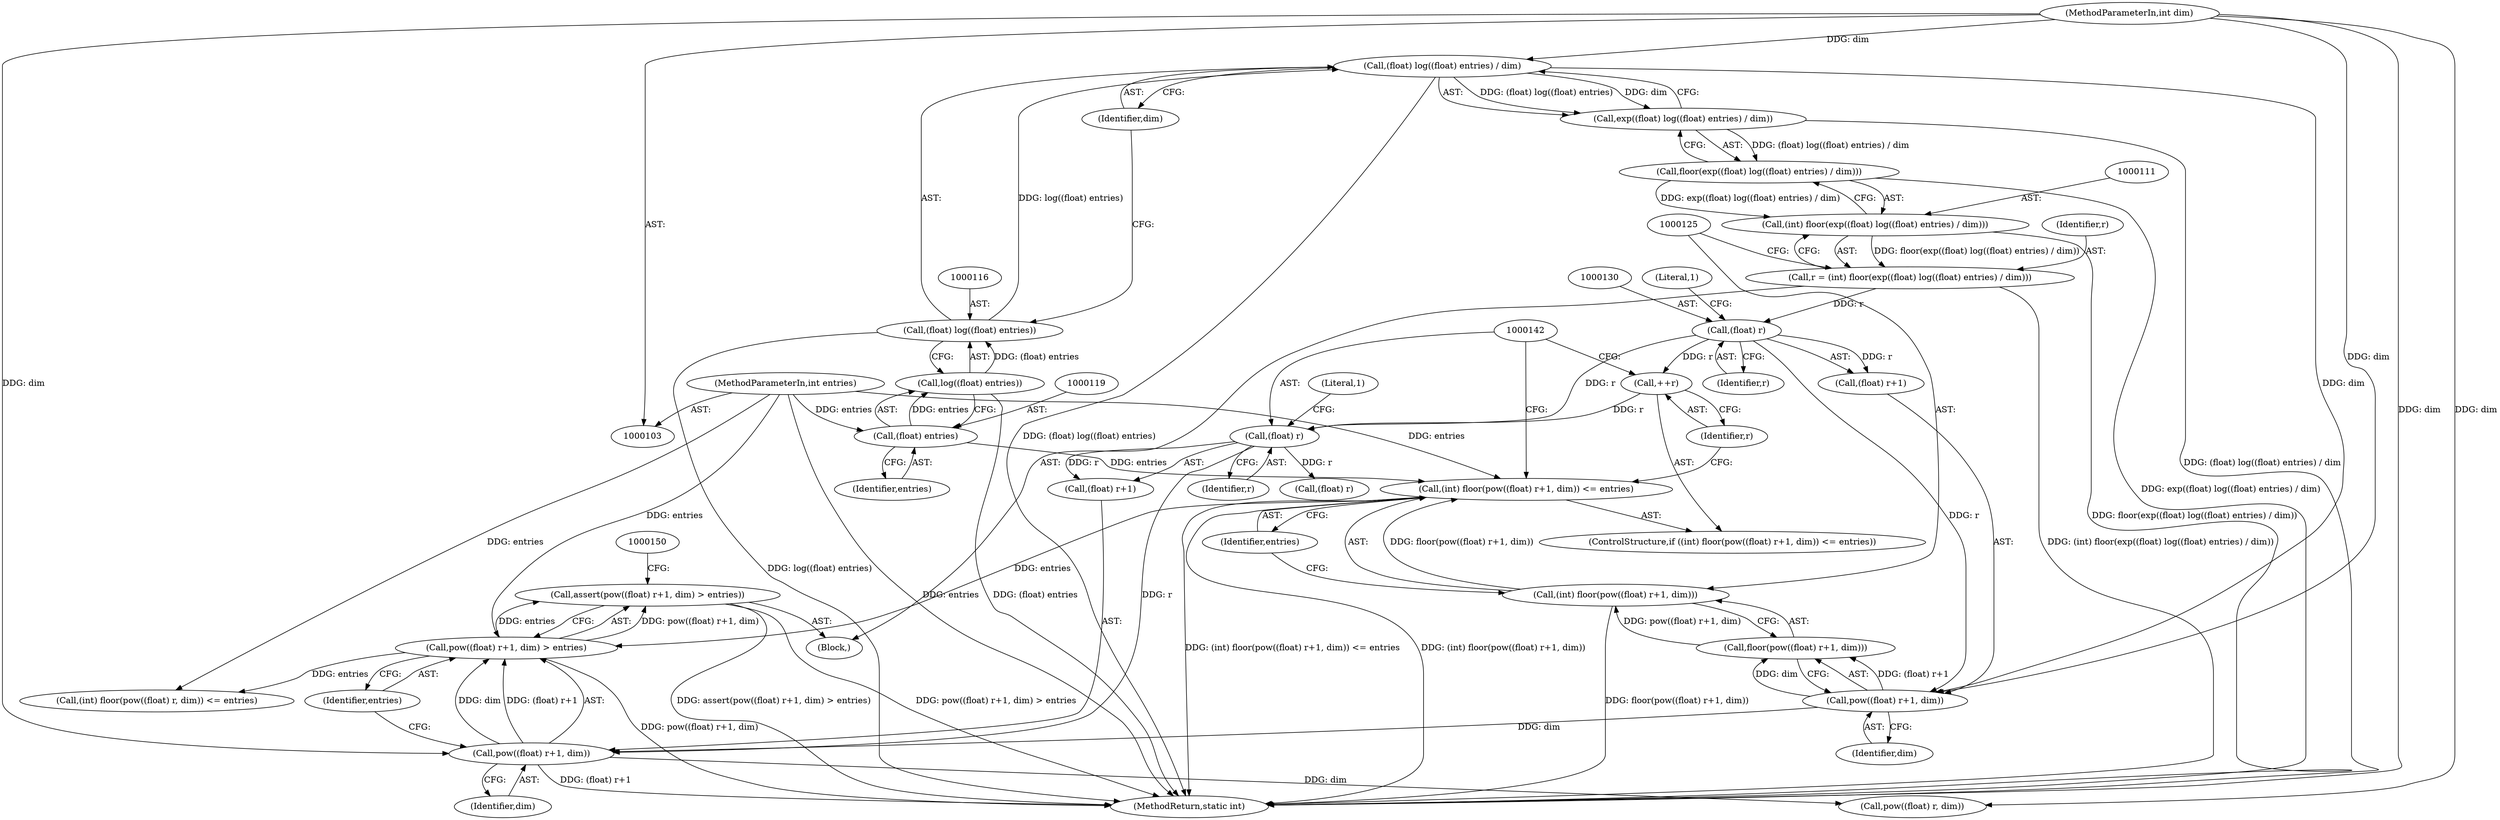 digraph "1_stb_98fdfc6df88b1e34a736d5e126e6c8139c8de1a6_1@API" {
"1000137" [label="(Call,assert(pow((float) r+1, dim) > entries))"];
"1000138" [label="(Call,pow((float) r+1, dim) > entries)"];
"1000139" [label="(Call,pow((float) r+1, dim))"];
"1000141" [label="(Call,(float) r)"];
"1000135" [label="(Call,++r)"];
"1000129" [label="(Call,(float) r)"];
"1000108" [label="(Call,r = (int) floor(exp((float) log((float) entries) / dim)))"];
"1000110" [label="(Call,(int) floor(exp((float) log((float) entries) / dim)))"];
"1000112" [label="(Call,floor(exp((float) log((float) entries) / dim)))"];
"1000113" [label="(Call,exp((float) log((float) entries) / dim))"];
"1000114" [label="(Call,(float) log((float) entries) / dim)"];
"1000115" [label="(Call,(float) log((float) entries))"];
"1000117" [label="(Call,log((float) entries))"];
"1000118" [label="(Call,(float) entries)"];
"1000104" [label="(MethodParameterIn,int entries)"];
"1000105" [label="(MethodParameterIn,int dim)"];
"1000127" [label="(Call,pow((float) r+1, dim))"];
"1000123" [label="(Call,(int) floor(pow((float) r+1, dim)) <= entries)"];
"1000124" [label="(Call,(int) floor(pow((float) r+1, dim)))"];
"1000126" [label="(Call,floor(pow((float) r+1, dim)))"];
"1000153" [label="(Call,(float) r)"];
"1000117" [label="(Call,log((float) entries))"];
"1000118" [label="(Call,(float) entries)"];
"1000143" [label="(Identifier,r)"];
"1000146" [label="(Identifier,entries)"];
"1000148" [label="(Call,(int) floor(pow((float) r, dim)) <= entries)"];
"1000140" [label="(Call,(float) r+1)"];
"1000129" [label="(Call,(float) r)"];
"1000152" [label="(Call,pow((float) r, dim))"];
"1000139" [label="(Call,pow((float) r+1, dim))"];
"1000124" [label="(Call,(int) floor(pow((float) r+1, dim)))"];
"1000114" [label="(Call,(float) log((float) entries) / dim)"];
"1000104" [label="(MethodParameterIn,int entries)"];
"1000145" [label="(Identifier,dim)"];
"1000131" [label="(Identifier,r)"];
"1000128" [label="(Call,(float) r+1)"];
"1000135" [label="(Call,++r)"];
"1000136" [label="(Identifier,r)"];
"1000123" [label="(Call,(int) floor(pow((float) r+1, dim)) <= entries)"];
"1000137" [label="(Call,assert(pow((float) r+1, dim) > entries))"];
"1000160" [label="(MethodReturn,static int)"];
"1000127" [label="(Call,pow((float) r+1, dim))"];
"1000112" [label="(Call,floor(exp((float) log((float) entries) / dim)))"];
"1000134" [label="(Identifier,entries)"];
"1000105" [label="(MethodParameterIn,int dim)"];
"1000106" [label="(Block,)"];
"1000121" [label="(Identifier,dim)"];
"1000132" [label="(Literal,1)"];
"1000120" [label="(Identifier,entries)"];
"1000141" [label="(Call,(float) r)"];
"1000133" [label="(Identifier,dim)"];
"1000122" [label="(ControlStructure,if ((int) floor(pow((float) r+1, dim)) <= entries))"];
"1000109" [label="(Identifier,r)"];
"1000138" [label="(Call,pow((float) r+1, dim) > entries)"];
"1000108" [label="(Call,r = (int) floor(exp((float) log((float) entries) / dim)))"];
"1000110" [label="(Call,(int) floor(exp((float) log((float) entries) / dim)))"];
"1000115" [label="(Call,(float) log((float) entries))"];
"1000144" [label="(Literal,1)"];
"1000113" [label="(Call,exp((float) log((float) entries) / dim))"];
"1000126" [label="(Call,floor(pow((float) r+1, dim)))"];
"1000137" -> "1000106"  [label="AST: "];
"1000137" -> "1000138"  [label="CFG: "];
"1000138" -> "1000137"  [label="AST: "];
"1000150" -> "1000137"  [label="CFG: "];
"1000137" -> "1000160"  [label="DDG: assert(pow((float) r+1, dim) > entries)"];
"1000137" -> "1000160"  [label="DDG: pow((float) r+1, dim) > entries"];
"1000138" -> "1000137"  [label="DDG: pow((float) r+1, dim)"];
"1000138" -> "1000137"  [label="DDG: entries"];
"1000138" -> "1000146"  [label="CFG: "];
"1000139" -> "1000138"  [label="AST: "];
"1000146" -> "1000138"  [label="AST: "];
"1000138" -> "1000160"  [label="DDG: pow((float) r+1, dim)"];
"1000139" -> "1000138"  [label="DDG: (float) r+1"];
"1000139" -> "1000138"  [label="DDG: dim"];
"1000123" -> "1000138"  [label="DDG: entries"];
"1000104" -> "1000138"  [label="DDG: entries"];
"1000138" -> "1000148"  [label="DDG: entries"];
"1000139" -> "1000145"  [label="CFG: "];
"1000140" -> "1000139"  [label="AST: "];
"1000145" -> "1000139"  [label="AST: "];
"1000146" -> "1000139"  [label="CFG: "];
"1000139" -> "1000160"  [label="DDG: (float) r+1"];
"1000141" -> "1000139"  [label="DDG: r"];
"1000127" -> "1000139"  [label="DDG: dim"];
"1000105" -> "1000139"  [label="DDG: dim"];
"1000139" -> "1000152"  [label="DDG: dim"];
"1000141" -> "1000140"  [label="AST: "];
"1000141" -> "1000143"  [label="CFG: "];
"1000142" -> "1000141"  [label="AST: "];
"1000143" -> "1000141"  [label="AST: "];
"1000144" -> "1000141"  [label="CFG: "];
"1000141" -> "1000140"  [label="DDG: r"];
"1000135" -> "1000141"  [label="DDG: r"];
"1000129" -> "1000141"  [label="DDG: r"];
"1000141" -> "1000153"  [label="DDG: r"];
"1000135" -> "1000122"  [label="AST: "];
"1000135" -> "1000136"  [label="CFG: "];
"1000136" -> "1000135"  [label="AST: "];
"1000142" -> "1000135"  [label="CFG: "];
"1000129" -> "1000135"  [label="DDG: r"];
"1000129" -> "1000128"  [label="AST: "];
"1000129" -> "1000131"  [label="CFG: "];
"1000130" -> "1000129"  [label="AST: "];
"1000131" -> "1000129"  [label="AST: "];
"1000132" -> "1000129"  [label="CFG: "];
"1000129" -> "1000127"  [label="DDG: r"];
"1000129" -> "1000128"  [label="DDG: r"];
"1000108" -> "1000129"  [label="DDG: r"];
"1000108" -> "1000106"  [label="AST: "];
"1000108" -> "1000110"  [label="CFG: "];
"1000109" -> "1000108"  [label="AST: "];
"1000110" -> "1000108"  [label="AST: "];
"1000125" -> "1000108"  [label="CFG: "];
"1000108" -> "1000160"  [label="DDG: (int) floor(exp((float) log((float) entries) / dim))"];
"1000110" -> "1000108"  [label="DDG: floor(exp((float) log((float) entries) / dim))"];
"1000110" -> "1000112"  [label="CFG: "];
"1000111" -> "1000110"  [label="AST: "];
"1000112" -> "1000110"  [label="AST: "];
"1000110" -> "1000160"  [label="DDG: floor(exp((float) log((float) entries) / dim))"];
"1000112" -> "1000110"  [label="DDG: exp((float) log((float) entries) / dim)"];
"1000112" -> "1000113"  [label="CFG: "];
"1000113" -> "1000112"  [label="AST: "];
"1000112" -> "1000160"  [label="DDG: exp((float) log((float) entries) / dim)"];
"1000113" -> "1000112"  [label="DDG: (float) log((float) entries) / dim"];
"1000113" -> "1000114"  [label="CFG: "];
"1000114" -> "1000113"  [label="AST: "];
"1000113" -> "1000160"  [label="DDG: (float) log((float) entries) / dim"];
"1000114" -> "1000113"  [label="DDG: (float) log((float) entries)"];
"1000114" -> "1000113"  [label="DDG: dim"];
"1000114" -> "1000121"  [label="CFG: "];
"1000115" -> "1000114"  [label="AST: "];
"1000121" -> "1000114"  [label="AST: "];
"1000114" -> "1000160"  [label="DDG: (float) log((float) entries)"];
"1000115" -> "1000114"  [label="DDG: log((float) entries)"];
"1000105" -> "1000114"  [label="DDG: dim"];
"1000114" -> "1000127"  [label="DDG: dim"];
"1000115" -> "1000117"  [label="CFG: "];
"1000116" -> "1000115"  [label="AST: "];
"1000117" -> "1000115"  [label="AST: "];
"1000121" -> "1000115"  [label="CFG: "];
"1000115" -> "1000160"  [label="DDG: log((float) entries)"];
"1000117" -> "1000115"  [label="DDG: (float) entries"];
"1000117" -> "1000118"  [label="CFG: "];
"1000118" -> "1000117"  [label="AST: "];
"1000117" -> "1000160"  [label="DDG: (float) entries"];
"1000118" -> "1000117"  [label="DDG: entries"];
"1000118" -> "1000120"  [label="CFG: "];
"1000119" -> "1000118"  [label="AST: "];
"1000120" -> "1000118"  [label="AST: "];
"1000104" -> "1000118"  [label="DDG: entries"];
"1000118" -> "1000123"  [label="DDG: entries"];
"1000104" -> "1000103"  [label="AST: "];
"1000104" -> "1000160"  [label="DDG: entries"];
"1000104" -> "1000123"  [label="DDG: entries"];
"1000104" -> "1000148"  [label="DDG: entries"];
"1000105" -> "1000103"  [label="AST: "];
"1000105" -> "1000160"  [label="DDG: dim"];
"1000105" -> "1000127"  [label="DDG: dim"];
"1000105" -> "1000152"  [label="DDG: dim"];
"1000127" -> "1000126"  [label="AST: "];
"1000127" -> "1000133"  [label="CFG: "];
"1000128" -> "1000127"  [label="AST: "];
"1000133" -> "1000127"  [label="AST: "];
"1000126" -> "1000127"  [label="CFG: "];
"1000127" -> "1000126"  [label="DDG: (float) r+1"];
"1000127" -> "1000126"  [label="DDG: dim"];
"1000123" -> "1000122"  [label="AST: "];
"1000123" -> "1000134"  [label="CFG: "];
"1000124" -> "1000123"  [label="AST: "];
"1000134" -> "1000123"  [label="AST: "];
"1000136" -> "1000123"  [label="CFG: "];
"1000142" -> "1000123"  [label="CFG: "];
"1000123" -> "1000160"  [label="DDG: (int) floor(pow((float) r+1, dim))"];
"1000123" -> "1000160"  [label="DDG: (int) floor(pow((float) r+1, dim)) <= entries"];
"1000124" -> "1000123"  [label="DDG: floor(pow((float) r+1, dim))"];
"1000124" -> "1000126"  [label="CFG: "];
"1000125" -> "1000124"  [label="AST: "];
"1000126" -> "1000124"  [label="AST: "];
"1000134" -> "1000124"  [label="CFG: "];
"1000124" -> "1000160"  [label="DDG: floor(pow((float) r+1, dim))"];
"1000126" -> "1000124"  [label="DDG: pow((float) r+1, dim)"];
}
